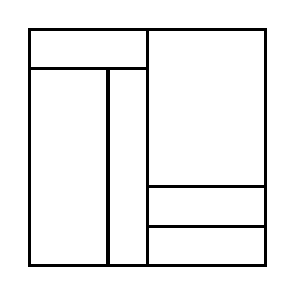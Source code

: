 \begin{tikzpicture}[very thick, scale=.5]
    \draw (0,5) rectangle (3,6);
    \draw (0,0) rectangle (2,5);
    \draw (2,0) rectangle (3,5);
    \draw (3,2) rectangle (6,6);
    \draw (3,1) rectangle (6,2);
    \draw (3,0) rectangle (6,1);
\end{tikzpicture}
